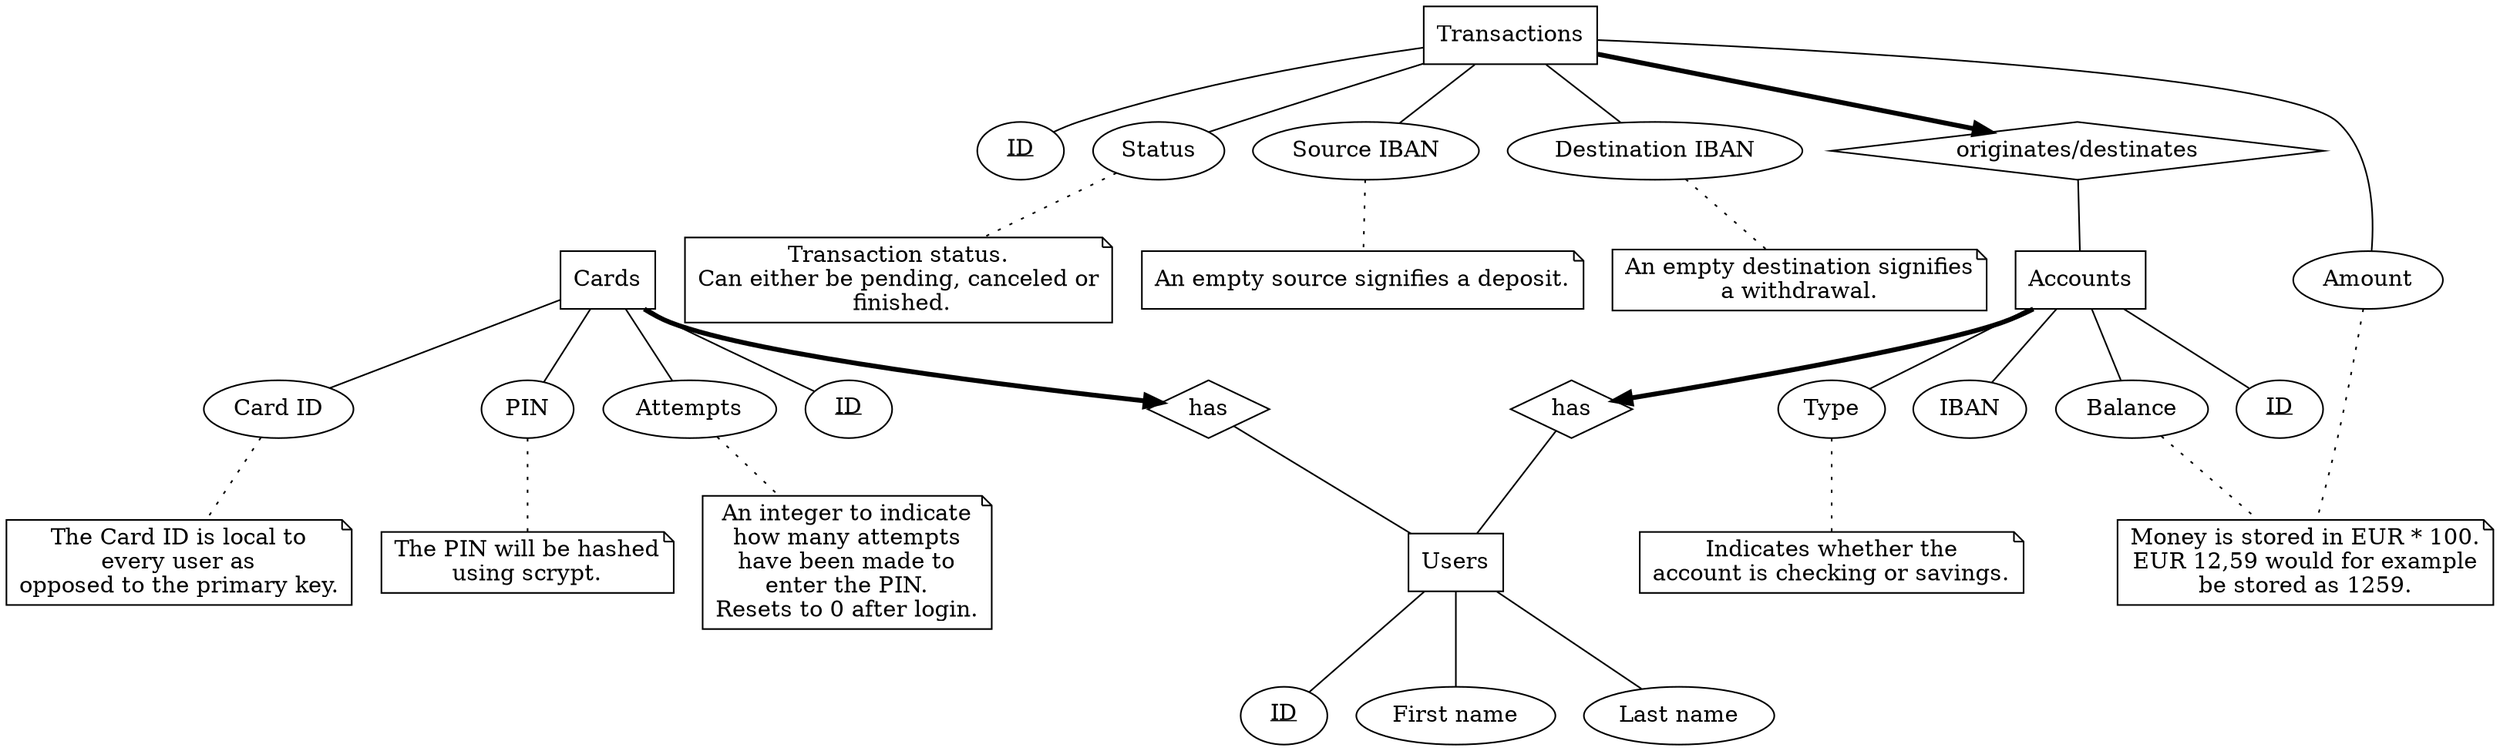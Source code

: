 digraph {
	A [label="Users",shape=box];
	a1 [label=<<u>ID</u>>];
	a2 [label="First name"];
	a3 [label="Last name"];

	B [label="Cards",shape=box];
	b1 [label=<<u>ID</u>>];
	b2 [label="Card ID"];
	b3 [label="PIN"];
	b4 [label="Attempts"];

	C [label="Accounts",shape=box];
	c1 [label=<<u>ID</u>>];
	c2 [label="Type"];
	c3 [label="IBAN"];
	c4 [label="Balance"];

	D [label="Transactions",shape=box];
	d1 [label=<<u>ID</u>>];
	d2 [label="Status"];
	d3 [label="Source IBAN"];
	d4 [label="Destination IBAN"];
	d5 [label="Amount"];

	r1 [label="has",shape=diamond];
	r2 [label="has",shape=diamond];
	r3 [label="originates/destinates",shape=diamond];

	subgraph attributes {
		edge [dir=none];

		/* Users */
		A -> a1;
		A -> a2;
		A -> a3;

		/* Cards */
		B -> b1;
		B -> b2;
		B -> b3;
		B -> b4;

		/* Accounts */
		C -> c1;
		C -> c2;
		C -> c3;
		C -> c4;

		/* Transactions */
		D -> d1;
		D -> d2;
		D -> d3;
		D -> d4;
		D -> d5;
	}

	subgraph relations {
		edge [dir=none];

		r1 -> A;
		r2 -> A;
		r3 -> C;
	}

	subgraph relations_arrow {
		B -> r1 [penwidth=3];
		C -> r2 [penwidth=3];
		D -> r3 [penwidth=3];
	}

	subgraph notes {
		node [shape=note];
		edge [dir=none,style=dotted];

		n1 [label="Money is stored in EUR * 100.\nEUR 12,59 would for example\nbe stored as 1259."];

		b2 -> "The Card ID is local to\nevery user as\nopposed to the primary key.";
		b3 -> "The PIN will be hashed\nusing scrypt.";
		b4 -> "An integer to indicate\nhow many attempts\nhave been made to\nenter the PIN.\nResets to 0 after login.";

		c2 -> "Indicates whether the\naccount is checking or savings.";
		c4 -> n1;

		d2 -> "Transaction status.\nCan either be pending, canceled or\n finished."
		d3 -> "An empty source signifies a deposit.";
		d4 -> "An empty destination signifies\na withdrawal.";
		d5 -> n1;
	}
}
